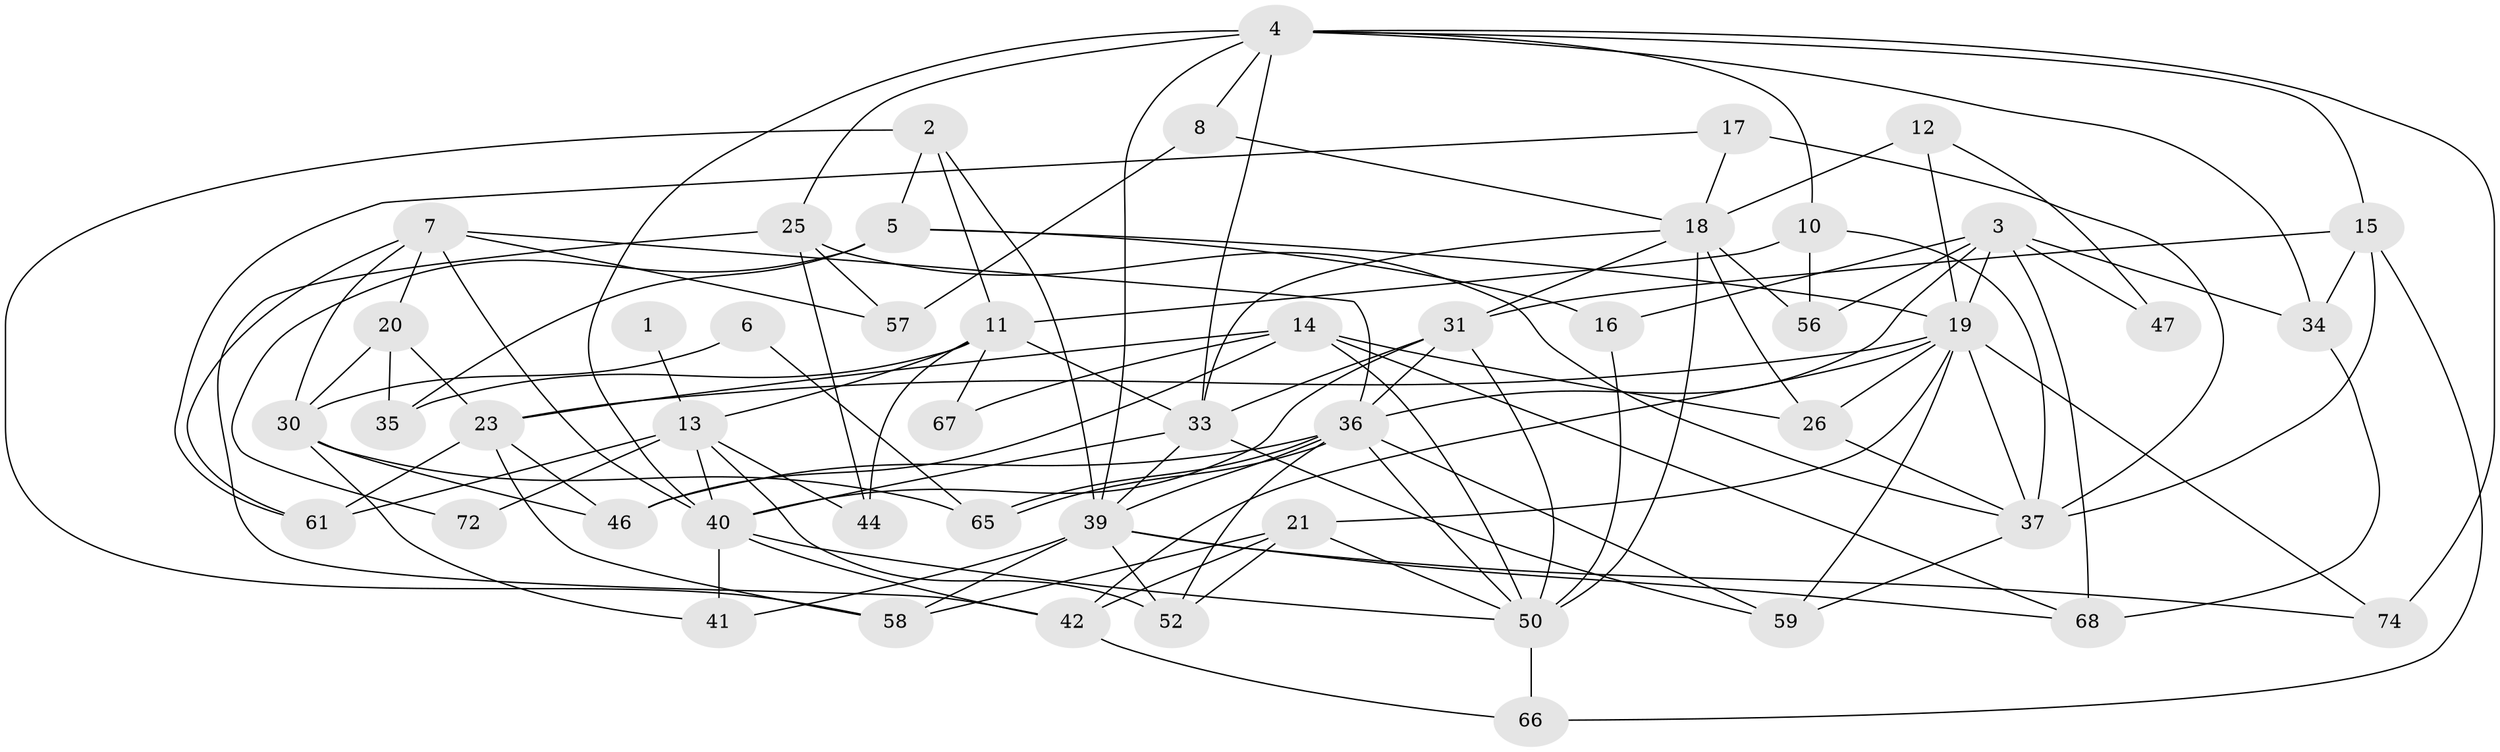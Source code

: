 // Generated by graph-tools (version 1.1) at 2025/52/02/27/25 19:52:07]
// undirected, 50 vertices, 121 edges
graph export_dot {
graph [start="1"]
  node [color=gray90,style=filled];
  1;
  2 [super="+9"];
  3 [super="+38"];
  4 [super="+48"];
  5 [super="+76"];
  6;
  7 [super="+28"];
  8;
  10 [super="+24"];
  11 [super="+53"];
  12;
  13 [super="+75"];
  14 [super="+45"];
  15 [super="+32"];
  16 [super="+69"];
  17 [super="+70"];
  18 [super="+27"];
  19 [super="+63"];
  20;
  21 [super="+22"];
  23;
  25 [super="+29"];
  26 [super="+60"];
  30 [super="+49"];
  31 [super="+77"];
  33 [super="+71"];
  34;
  35;
  36 [super="+51"];
  37 [super="+64"];
  39 [super="+73"];
  40 [super="+62"];
  41;
  42 [super="+43"];
  44;
  46 [super="+55"];
  47;
  50 [super="+78"];
  52 [super="+54"];
  56;
  57;
  58;
  59;
  61;
  65;
  66;
  67;
  68;
  72;
  74;
  1 -- 13 [weight=2];
  2 -- 39;
  2 -- 58;
  2 -- 11;
  2 -- 5;
  3 -- 56;
  3 -- 16;
  3 -- 34;
  3 -- 68;
  3 -- 47;
  3 -- 36;
  3 -- 19;
  4 -- 40;
  4 -- 25;
  4 -- 34;
  4 -- 74;
  4 -- 15;
  4 -- 33;
  4 -- 39;
  4 -- 8;
  4 -- 10;
  5 -- 35;
  5 -- 72;
  5 -- 19;
  5 -- 16;
  6 -- 30;
  6 -- 65;
  7 -- 57;
  7 -- 20;
  7 -- 30;
  7 -- 40;
  7 -- 36;
  7 -- 61;
  8 -- 57;
  8 -- 18;
  10 -- 11;
  10 -- 56;
  10 -- 37;
  11 -- 13;
  11 -- 44;
  11 -- 67;
  11 -- 35;
  11 -- 33;
  12 -- 47;
  12 -- 18;
  12 -- 19;
  13 -- 61 [weight=2];
  13 -- 72;
  13 -- 44;
  13 -- 40;
  13 -- 52;
  14 -- 23;
  14 -- 26;
  14 -- 67;
  14 -- 50;
  14 -- 68;
  14 -- 46;
  15 -- 34;
  15 -- 31;
  15 -- 37;
  15 -- 66;
  16 -- 50;
  17 -- 18;
  17 -- 61;
  17 -- 37 [weight=3];
  18 -- 50;
  18 -- 33;
  18 -- 56;
  18 -- 26;
  18 -- 31;
  19 -- 74 [weight=2];
  19 -- 26;
  19 -- 59;
  19 -- 21;
  19 -- 37;
  19 -- 23;
  19 -- 42;
  20 -- 23;
  20 -- 35;
  20 -- 30;
  21 -- 50;
  21 -- 58;
  21 -- 42;
  21 -- 52;
  23 -- 61;
  23 -- 58;
  23 -- 46;
  25 -- 42;
  25 -- 44;
  25 -- 37;
  25 -- 57;
  26 -- 37 [weight=2];
  30 -- 46;
  30 -- 65;
  30 -- 41;
  31 -- 40;
  31 -- 50;
  31 -- 33;
  31 -- 36;
  33 -- 59;
  33 -- 39;
  33 -- 40;
  34 -- 68;
  36 -- 65;
  36 -- 65;
  36 -- 50;
  36 -- 52;
  36 -- 39;
  36 -- 59;
  36 -- 46;
  37 -- 59;
  39 -- 41;
  39 -- 68;
  39 -- 74;
  39 -- 58;
  39 -- 52;
  40 -- 41;
  40 -- 42;
  40 -- 50;
  42 -- 66;
  50 -- 66;
}
